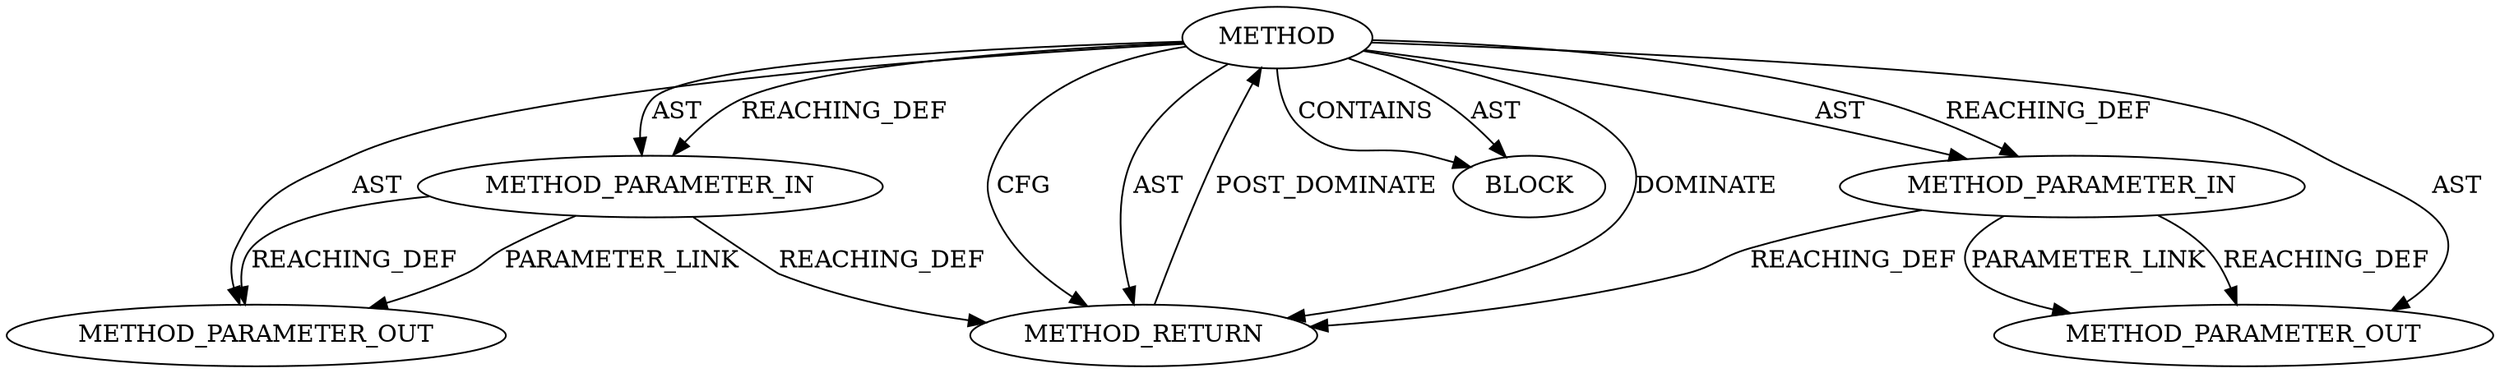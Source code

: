 digraph {
  25419 [label=METHOD AST_PARENT_TYPE="NAMESPACE_BLOCK" AST_PARENT_FULL_NAME="<global>" ORDER=0 CODE="<empty>" FULL_NAME="<operator>.multiplication" IS_EXTERNAL=true FILENAME="<empty>" SIGNATURE="" NAME="<operator>.multiplication"]
  25420 [label=METHOD_PARAMETER_IN ORDER=1 CODE="p1" IS_VARIADIC=false TYPE_FULL_NAME="ANY" EVALUATION_STRATEGY="BY_VALUE" INDEX=1 NAME="p1"]
  25423 [label=METHOD_RETURN ORDER=2 CODE="RET" TYPE_FULL_NAME="ANY" EVALUATION_STRATEGY="BY_VALUE"]
  25421 [label=METHOD_PARAMETER_IN ORDER=2 CODE="p2" IS_VARIADIC=false TYPE_FULL_NAME="ANY" EVALUATION_STRATEGY="BY_VALUE" INDEX=2 NAME="p2"]
  25422 [label=BLOCK ORDER=1 ARGUMENT_INDEX=1 CODE="<empty>" TYPE_FULL_NAME="ANY"]
  27181 [label=METHOD_PARAMETER_OUT ORDER=2 CODE="p2" IS_VARIADIC=false TYPE_FULL_NAME="ANY" EVALUATION_STRATEGY="BY_VALUE" INDEX=2 NAME="p2"]
  27180 [label=METHOD_PARAMETER_OUT ORDER=1 CODE="p1" IS_VARIADIC=false TYPE_FULL_NAME="ANY" EVALUATION_STRATEGY="BY_VALUE" INDEX=1 NAME="p1"]
  25421 -> 27181 [label=PARAMETER_LINK ]
  25419 -> 25423 [label=CFG ]
  25420 -> 27180 [label=PARAMETER_LINK ]
  25421 -> 25423 [label=REACHING_DEF VARIABLE="p2"]
  25419 -> 27181 [label=AST ]
  25420 -> 25423 [label=REACHING_DEF VARIABLE="p1"]
  25423 -> 25419 [label=POST_DOMINATE ]
  25419 -> 27180 [label=AST ]
  25419 -> 25421 [label=AST ]
  25419 -> 25420 [label=AST ]
  25419 -> 25421 [label=REACHING_DEF VARIABLE=""]
  25420 -> 27180 [label=REACHING_DEF VARIABLE="p1"]
  25419 -> 25422 [label=AST ]
  25421 -> 27181 [label=REACHING_DEF VARIABLE="p2"]
  25419 -> 25423 [label=AST ]
  25419 -> 25422 [label=CONTAINS ]
  25419 -> 25420 [label=REACHING_DEF VARIABLE=""]
  25419 -> 25423 [label=DOMINATE ]
}
